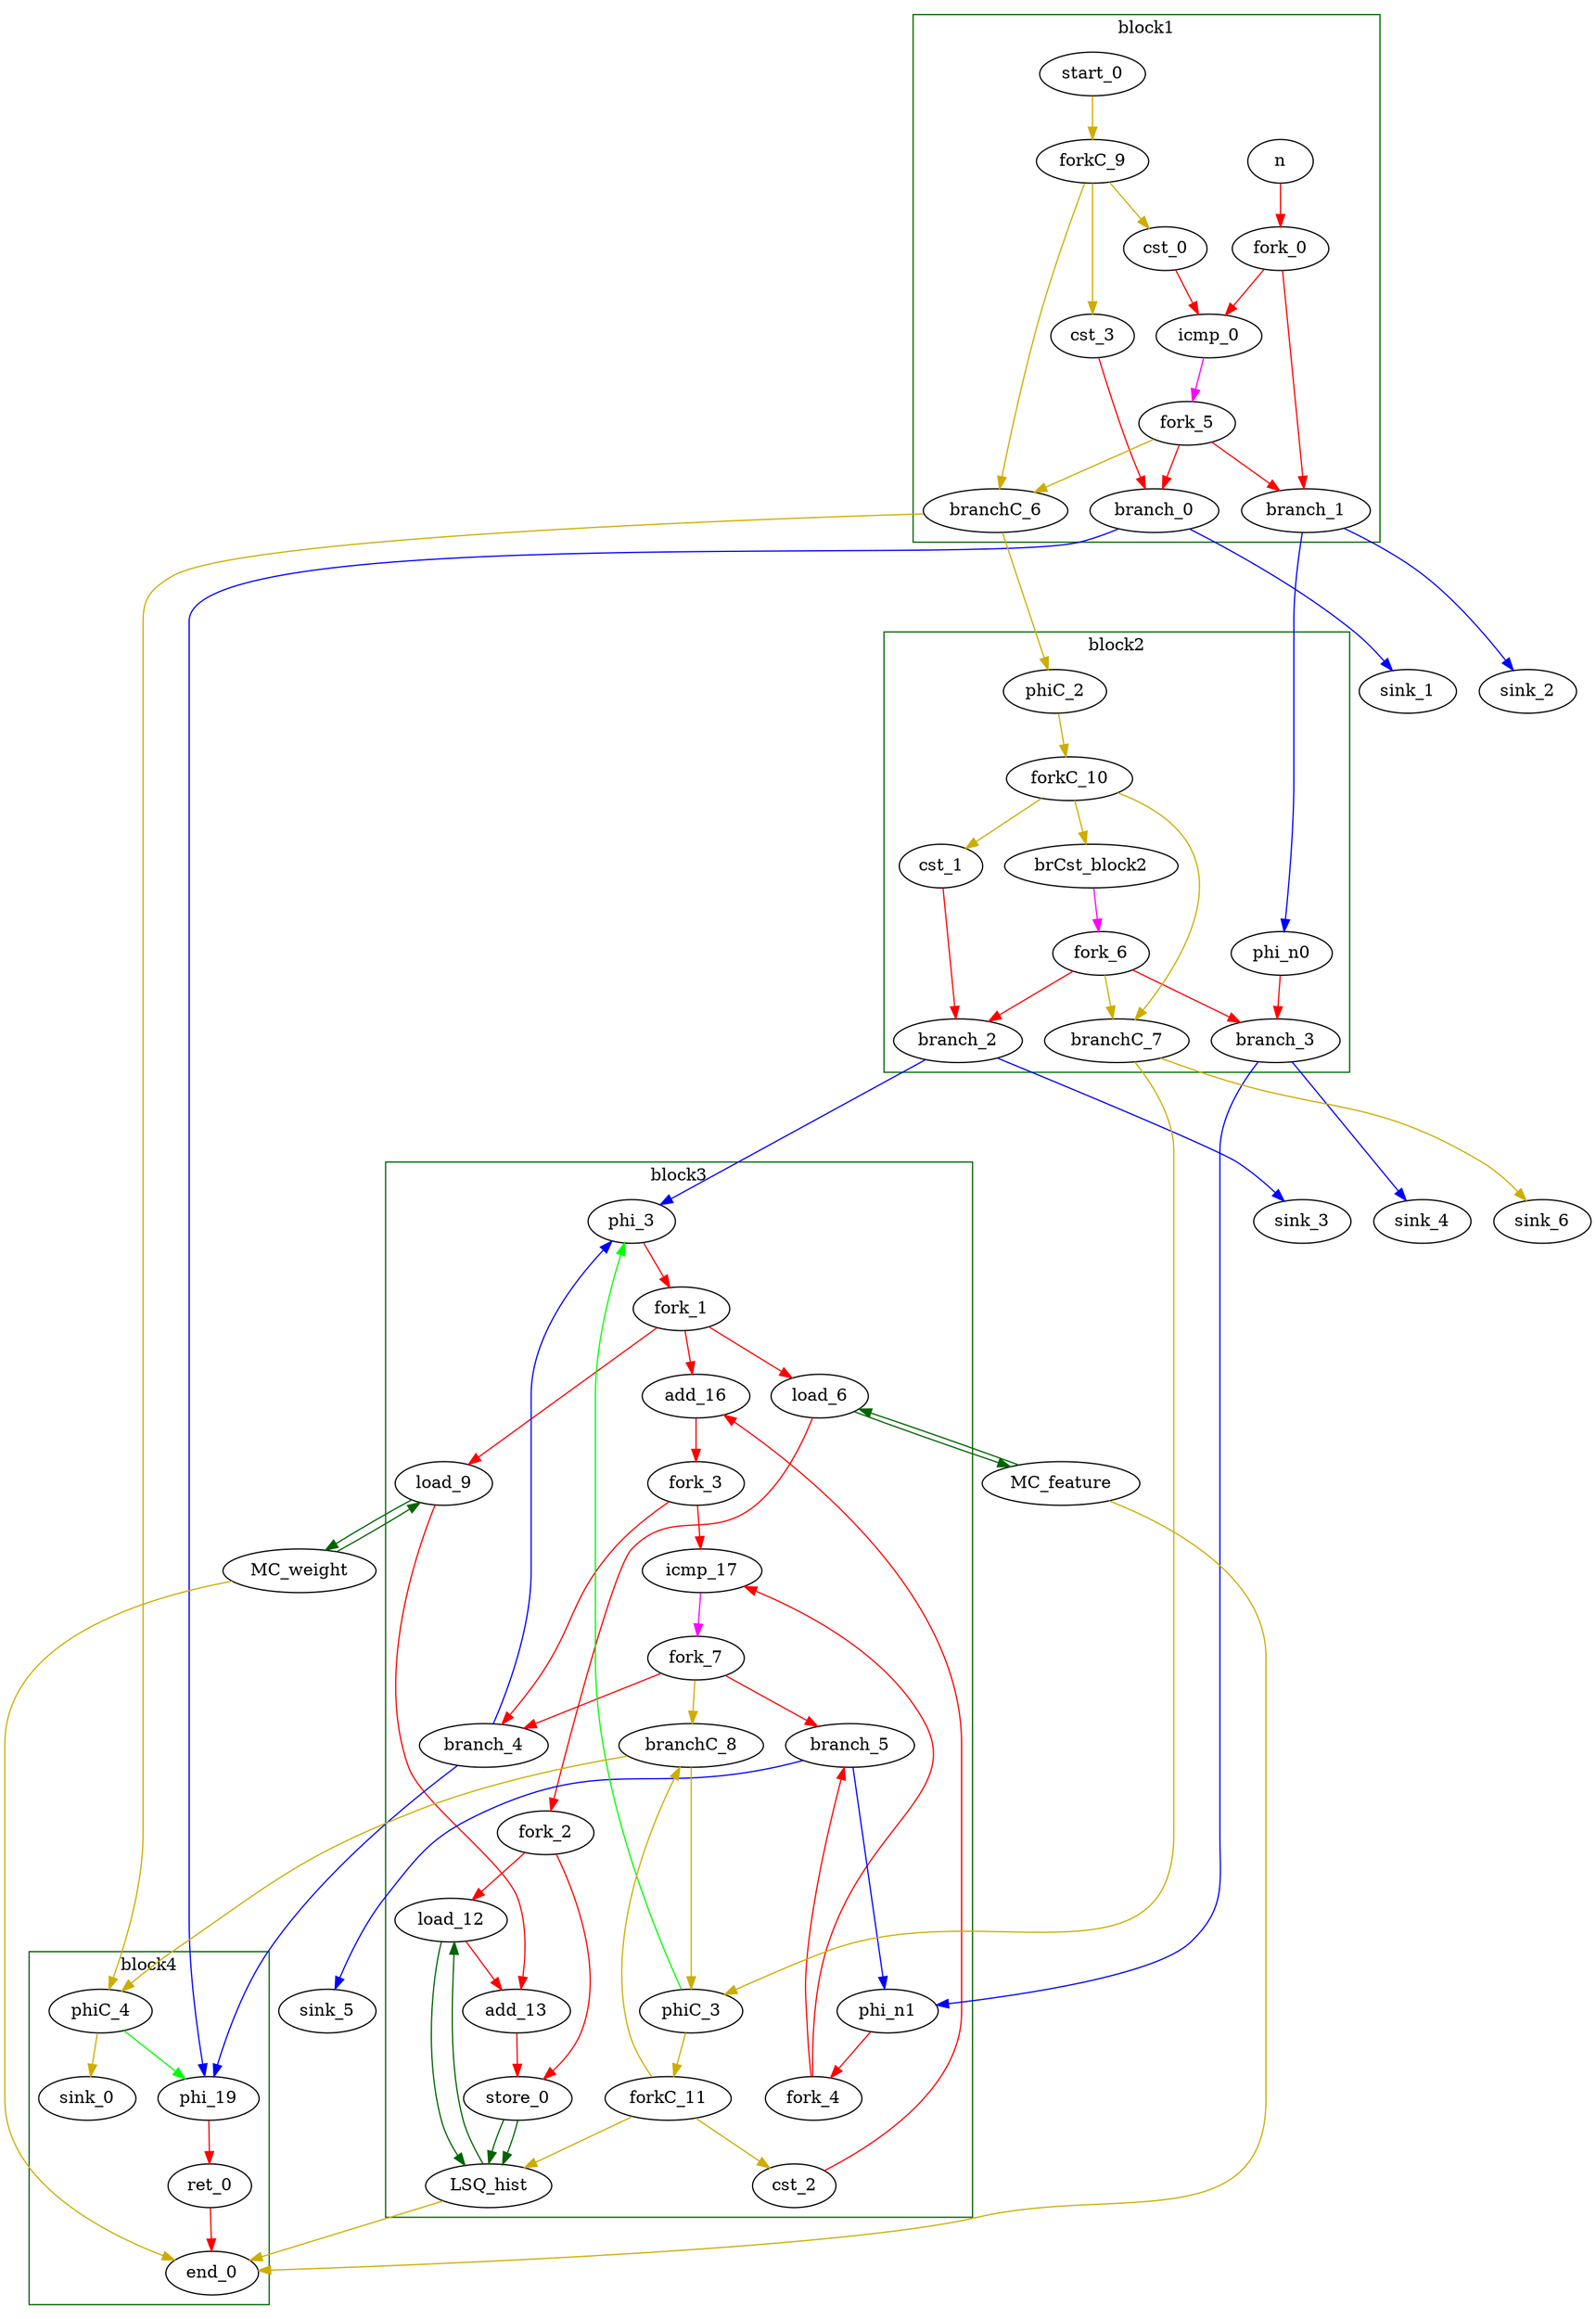 Digraph G {
	splines=spline;
//DHLS version: 0.1.1" [shape = "none" pos = "20,20!"]
		"n" [type = "Entry", bbID= 1, in = "in1:32", out = "out1:32"];
		"cst_0" [type = "Constant", bbID= 1, in = "in1:32", out = "out1:32", value = "0x00000000"];
		"icmp_0" [type = "Operator", bbID= 1, op = "icmp_sgt_op", in = "in1:32 in2:32 ", out = "out1:1 ", delay=1.530, latency=0, II=1];
		"brCst_block2" [type = "Constant", bbID= 2, in = "in1:1", out = "out1:1", value = "0x1"];
		"cst_1" [type = "Constant", bbID= 2, in = "in1:32", out = "out1:32", value = "0x00000000"];
		"phi_3" [type = "Mux", bbID= 3, in = "in1?:1 in2:32 in3:32 ", out = "out1:32", delay=0.366];
		"load_6" [type = "Operator", bbID= 3, op = "mc_load_op", bbID= 3, portId= 0, in = "in1:32 in2:32", out = "out1:32 out2:32 ", delay=0.000, latency=2, II=1];
		"load_9" [type = "Operator", bbID= 3, op = "mc_load_op", bbID= 3, portId= 0, in = "in1:32 in2:32", out = "out1:32 out2:32 ", delay=0.000, latency=2, II=1];
		"load_12" [type = "Operator", bbID= 3, op = "lsq_load_op", bbID= 3, portId= 0, in = "in1:32 in2:32", out = "out1:32 out2:32 ", delay=0.000, latency=5, II=1];
		"add_13" [type = "Operator", bbID= 3, op = "add_op", in = "in1:32 in2:32 ", out = "out1:32 ", delay=1.693, latency=0, II=1];
		"store_0" [type = "Operator", bbID= 3, op = "lsq_store_op", bbID= 3, portId= 0, in = "in1:32 in2:32 ", out = "out1:32 out2:32", delay=0.000, latency=0, II=1];
		"cst_2" [type = "Constant", bbID= 3, in = "in1:32", out = "out1:32", value = "0x00000001"];
		"add_16" [type = "Operator", bbID= 3, op = "add_op", in = "in1:32 in2:32 ", out = "out1:32 ", delay=1.693, latency=0, II=1];
		"icmp_17" [type = "Operator", bbID= 3, op = "icmp_slt_op", in = "in1:32 in2:32 ", out = "out1:1 ", delay=1.530, latency=0, II=1];
		"cst_3" [type = "Constant", bbID= 1, in = "in1:32", out = "out1:32", value = "0x00000000"];
		"phi_19" [type = "Mux", bbID= 4, in = "in1?:1 in2:32 in3:32 ", out = "out1:32", delay=0.366];
		"ret_0" [type = "Operator", bbID= 4, op = "ret_op", in = "in1:32 ", out = "out1:32 ", delay=0.000, latency=0, II=1];
		"phi_n0" [type = "Merge", bbID= 2, in = "in1:32 ", out = "out1:32", delay=0.000];
		"phi_n1" [type = "Merge", bbID= 3, in = "in1:32 in2:32 ", out = "out1:32", delay=0.366];
		"fork_0" [type = "Fork", bbID= 1, in = "in1:32", out = "out1:32 out2:32 "];
		"fork_1" [type = "Fork", bbID= 3, in = "in1:32", out = "out1:32 out2:32 out3:32 "];
		"fork_2" [type = "Fork", bbID= 3, in = "in1:32", out = "out1:32 out2:32 "];
		"fork_3" [type = "Fork", bbID= 3, in = "in1:32", out = "out1:32 out2:32 "];
		"fork_4" [type = "Fork", bbID= 3, in = "in1:32", out = "out1:32 out2:32 "];
		"branch_0" [type = "Branch", bbID= 1,  in = "in1:32 in2?:1", out = "out1+:32 out2-:32"];
		"branch_1" [type = "Branch", bbID= 1,  in = "in1:32 in2?:1", out = "out1+:32 out2-:32"];
		"fork_5" [type = "Fork", bbID= 1, in = "in1:1", out = "out1:1 out2:1 out3:1 "];
		"branch_2" [type = "Branch", bbID= 2,  in = "in1:32 in2?:1", out = "out1+:32 out2-:32"];
		"branch_3" [type = "Branch", bbID= 2,  in = "in1:32 in2?:1", out = "out1+:32 out2-:32"];
		"fork_6" [type = "Fork", bbID= 2, in = "in1:1", out = "out1:1 out2:1 out3:1 "];
		"branch_4" [type = "Branch", bbID= 3,  in = "in1:32 in2?:1", out = "out1+:32 out2-:32"];
		"branch_5" [type = "Branch", bbID= 3,  in = "in1:32 in2?:1", out = "out1+:32 out2-:32"];
		"fork_7" [type = "Fork", bbID= 3, in = "in1:1", out = "out1:1 out2:1 out3:1 "];
		"LSQ_hist" [type = "LSQ", bbID= 0, in = "in1:0*c0 in2:32*l0a in3:32*s0a in4:32*s0d ", out = "out1:32*l0d out2:0*e ", memory = "hist", bbcount = 1, ldcount = 1, stcount = 1, fifoDepth = 16, numLoads = "{1}", numStores = "{1}", loadOffsets = "{{0;0;0;0;0;0;0;0;0;0;0;0;0;0;0;0}}", storeOffsets = "{{1;0;0;0;0;0;0;0;0;0;0;0;0;0;0;0}}", loadPorts = "{{0;0;0;0;0;0;0;0;0;0;0;0;0;0;0;0}}", storePorts = "{{0;0;0;0;0;0;0;0;0;0;0;0;0;0;0;0}}"];
		"MC_feature" [type = "MC", bbID= 0, in = "in1:32*l0a ", out = "out1:32*l0d out2:0*e ", memory = "feature", bbcount = 0, ldcount = 1, stcount = 0];
		"MC_weight" [type = "MC", bbID= 0, in = "in1:32*l0a ", out = "out1:32*l0d out2:0*e ", memory = "weight", bbcount = 0, ldcount = 1, stcount = 0];
		"end_0" [type = "Exit", bbID= 0, in = "in1:0*e in2:0*e in3:0*e in4:32 ", out = "out1:32"];
		"start_0" [type = "Entry", control= "true", bbID= 1, in = "in1:0", out = "out1:0"];
		"forkC_9" [type = "Fork", bbID= 1, in = "in1:0", out = "out1:0 out2:0 out3:0 "];
		"branchC_6" [type = "Branch", bbID= 1,  in = "in1:0 in2?:1", out = "out1+:0 out2-:0"];
		"phiC_2" [type = "Merge", bbID= 2, in = "in1:0 ", out = "out1:0", delay=0.166];
		"forkC_10" [type = "Fork", bbID= 2, in = "in1:0", out = "out1:0 out2:0 out3:0 "];
		"branchC_7" [type = "Branch", bbID= 2,  in = "in1:0 in2?:1", out = "out1+:0 out2-:0"];
		"phiC_3" [type = "CntrlMerge", bbID= 3, in = "in1:0 in2:0 ", out = "out1:0 out2?:1", delay=0.166];
		"forkC_11" [type = "Fork", bbID= 3, in = "in1:0", out = "out1:0 out2:0 out3:0 "];
		"branchC_8" [type = "Branch", bbID= 3,  in = "in1:0 in2?:1", out = "out1+:0 out2-:0"];
		"phiC_4" [type = "CntrlMerge", bbID= 4, in = "in1:0 in2:0 ", out = "out1:0 out2?:1", delay=0.166];
		"sink_0" [type = "Sink", bbID= 0, in = "in1:0"];
		"sink_1" [type = "Sink", bbID= 0, in = "in1:32"];
		"sink_2" [type = "Sink", bbID= 0, in = "in1:32"];
		"sink_3" [type = "Sink", bbID= 0, in = "in1:32"];
		"sink_4" [type = "Sink", bbID= 0, in = "in1:32"];
		"sink_5" [type = "Sink", bbID= 0, in = "in1:32"];
		"sink_6" [type = "Sink", bbID= 0, in = "in1:0"];
		"load_6" -> "MC_feature" [color = "darkgreen", mem_address = "true", from = "out2", to = "in1"];
		"MC_feature" -> "load_6" [color = "darkgreen", mem_address = "false", from = "out1", to = "in1"];
		"load_9" -> "MC_weight" [color = "darkgreen", mem_address = "true", from = "out2", to = "in1"];
		"MC_weight" -> "load_9" [color = "darkgreen", mem_address = "false", from = "out1", to = "in1"];
		"load_12" -> "LSQ_hist" [color = "darkgreen", mem_address = "true", from = "out2", to = "in2"];
		"LSQ_hist" -> "load_12" [color = "darkgreen", mem_address = "false", from = "out1", to = "in1"];
		"store_0" -> "LSQ_hist" [color = "darkgreen", mem_address = "true", from = "out2", to = "in3"];
		"store_0" -> "LSQ_hist" [color = "darkgreen", mem_address = "false", from = "out1", to = "in4"];
		"LSQ_hist" -> "end_0" [color = "gold3", from = "out2", to = "in1"];
		"MC_feature" -> "end_0" [color = "gold3", from = "out2", to = "in2"];
		"MC_weight" -> "end_0" [color = "gold3", from = "out2", to = "in3"];
	subgraph cluster_0 {
	color = "darkgreen";
		label = "block1";
		"n" -> "fork_0" [color = "red", from = "out1", to = "in1"];
		"cst_0" -> "icmp_0" [color = "red", from = "out1", to = "in2"];
		"icmp_0" -> "fork_5" [color = "magenta", from = "out1", to = "in1"];
		"cst_3" -> "branch_0" [color = "red", from = "out1", to = "in1"];
		"fork_0" -> "icmp_0" [color = "red", from = "out1", to = "in1"];
		"fork_0" -> "branch_1" [color = "red", from = "out2", to = "in1"];
		"fork_5" -> "branch_1" [color = "red", from = "out1", to = "in2"];
		"fork_5" -> "branch_0" [color = "red", from = "out2", to = "in2"];
		"fork_5" -> "branchC_6" [color = "gold3", from = "out3", to = "in2"];
		"start_0" -> "forkC_9" [color = "gold3", from = "out1", to = "in1"];
		"forkC_9" -> "cst_0" [color = "gold3", from = "out1", to = "in1"];
		"forkC_9" -> "cst_3" [color = "gold3", from = "out2", to = "in1"];
		"forkC_9" -> "branchC_6" [color = "gold3", from = "out3", to = "in1"];
	}
		"branch_0" -> "phi_19" [color = "blue", minlen = 3, from = "out2", to = "in2"];
		"branch_0" -> "sink_1" [color = "blue", minlen = 3, from = "out1", to = "in1"];
		"branch_1" -> "phi_n0" [color = "blue", minlen = 3, from = "out1", to = "in1"];
		"branch_1" -> "sink_2" [color = "blue", minlen = 3, from = "out2", to = "in1"];
		"branchC_6" -> "phiC_2" [color = "gold3", minlen = 3, from = "out1", to = "in1"];
		"branchC_6" -> "phiC_4" [color = "gold3", minlen = 3, from = "out2", to = "in1"];
	subgraph cluster_1 {
	color = "darkgreen";
		label = "block2";
		"brCst_block2" -> "fork_6" [color = "magenta", from = "out1", to = "in1"];
		"cst_1" -> "branch_2" [color = "red", from = "out1", to = "in1"];
		"phi_n0" -> "branch_3" [color = "red", from = "out1", to = "in1"];
		"fork_6" -> "branch_3" [color = "red", from = "out1", to = "in2"];
		"fork_6" -> "branch_2" [color = "red", from = "out2", to = "in2"];
		"fork_6" -> "branchC_7" [color = "gold3", from = "out3", to = "in2"];
		"phiC_2" -> "forkC_10" [color = "gold3", from = "out1", to = "in1"];
		"forkC_10" -> "cst_1" [color = "gold3", from = "out1", to = "in1"];
		"forkC_10" -> "branchC_7" [color = "gold3", from = "out2", to = "in1"];
		"forkC_10" -> "brCst_block2" [color = "gold3", from = "out3", to = "in1"];
	}
		"branch_2" -> "phi_3" [color = "blue", minlen = 3, from = "out1", to = "in2"];
		"branch_2" -> "sink_3" [color = "blue", minlen = 3, from = "out2", to = "in1"];
		"branch_3" -> "phi_n1" [color = "blue", minlen = 3, from = "out1", to = "in1"];
		"branch_3" -> "sink_4" [color = "blue", minlen = 3, from = "out2", to = "in1"];
		"branchC_7" -> "phiC_3" [color = "gold3", minlen = 3, from = "out1", to = "in1"];
		"branchC_7" -> "sink_6" [color = "gold3", minlen = 3, from = "out2", to = "in1"];
	subgraph cluster_2 {
	color = "darkgreen";
		label = "block3";
		"phi_3" -> "fork_1" [color = "red", from = "out1", to = "in1"];
		"load_6" -> "fork_2" [color = "red", from = "out1", to = "in1"];
		"load_9" -> "add_13" [color = "red", from = "out1", to = "in2"];
		"load_12" -> "add_13" [color = "red", from = "out1", to = "in1"];
		"add_13" -> "store_0" [color = "red", from = "out1", to = "in1"];
		"cst_2" -> "add_16" [color = "red", from = "out1", to = "in2"];
		"add_16" -> "fork_3" [color = "red", from = "out1", to = "in1"];
		"icmp_17" -> "fork_7" [color = "magenta", from = "out1", to = "in1"];
		"phi_n1" -> "fork_4" [color = "red", from = "out1", to = "in1"];
		"fork_1" -> "add_16" [color = "red", from = "out1", to = "in1"];
		"fork_1" -> "load_6" [color = "red", from = "out2", to = "in2"];
		"fork_1" -> "load_9" [color = "red", from = "out3", to = "in2"];
		"fork_2" -> "load_12" [color = "red", from = "out1", to = "in2"];
		"fork_2" -> "store_0" [color = "red", from = "out2", to = "in2"];
		"fork_3" -> "icmp_17" [color = "red", from = "out1", to = "in1"];
		"fork_3" -> "branch_4" [color = "red", from = "out2", to = "in1"];
		"fork_4" -> "icmp_17" [color = "red", from = "out1", to = "in2"];
		"fork_4" -> "branch_5" [color = "red", from = "out2", to = "in1"];
		"fork_7" -> "branch_5" [color = "red", from = "out1", to = "in2"];
		"fork_7" -> "branch_4" [color = "red", from = "out2", to = "in2"];
		"fork_7" -> "branchC_8" [color = "gold3", from = "out3", to = "in2"];
		"phiC_3" -> "phi_3" [color = "green", from = "out2", to = "in1"];
		"phiC_3" -> "forkC_11" [color = "gold3", from = "out1", to = "in1"];
		"forkC_11" -> "cst_2" [color = "gold3", from = "out1", to = "in1"];
		"forkC_11" -> "LSQ_hist" [color = "gold3", from = "out2", to = "in1"];
		"forkC_11" -> "branchC_8" [color = "gold3", from = "out3", to = "in1"];
	}
		"branch_4" -> "phi_3" [color = "blue", minlen = 3, from = "out1", to = "in3"];
		"branch_4" -> "phi_19" [color = "blue", minlen = 3, from = "out2", to = "in3"];
		"branch_5" -> "phi_n1" [color = "blue", minlen = 3, from = "out1", to = "in2"];
		"branch_5" -> "sink_5" [color = "blue", minlen = 3, from = "out2", to = "in1"];
		"branchC_8" -> "phiC_3" [color = "gold3", minlen = 3, from = "out1", to = "in2"];
		"branchC_8" -> "phiC_4" [color = "gold3", minlen = 3, from = "out2", to = "in2"];
	subgraph cluster_3 {
	color = "darkgreen";
		label = "block4";
		"phi_19" -> "ret_0" [color = "red", from = "out1", to = "in1"];
		"ret_0" -> "end_0" [color = "red", from = "out1", to = "in4"];
		"phiC_4" -> "phi_19" [color = "green", from = "out2", to = "in1"];
		"phiC_4" -> "sink_0" [color = "gold3", from = "out1", to = "in1"];
	}
}